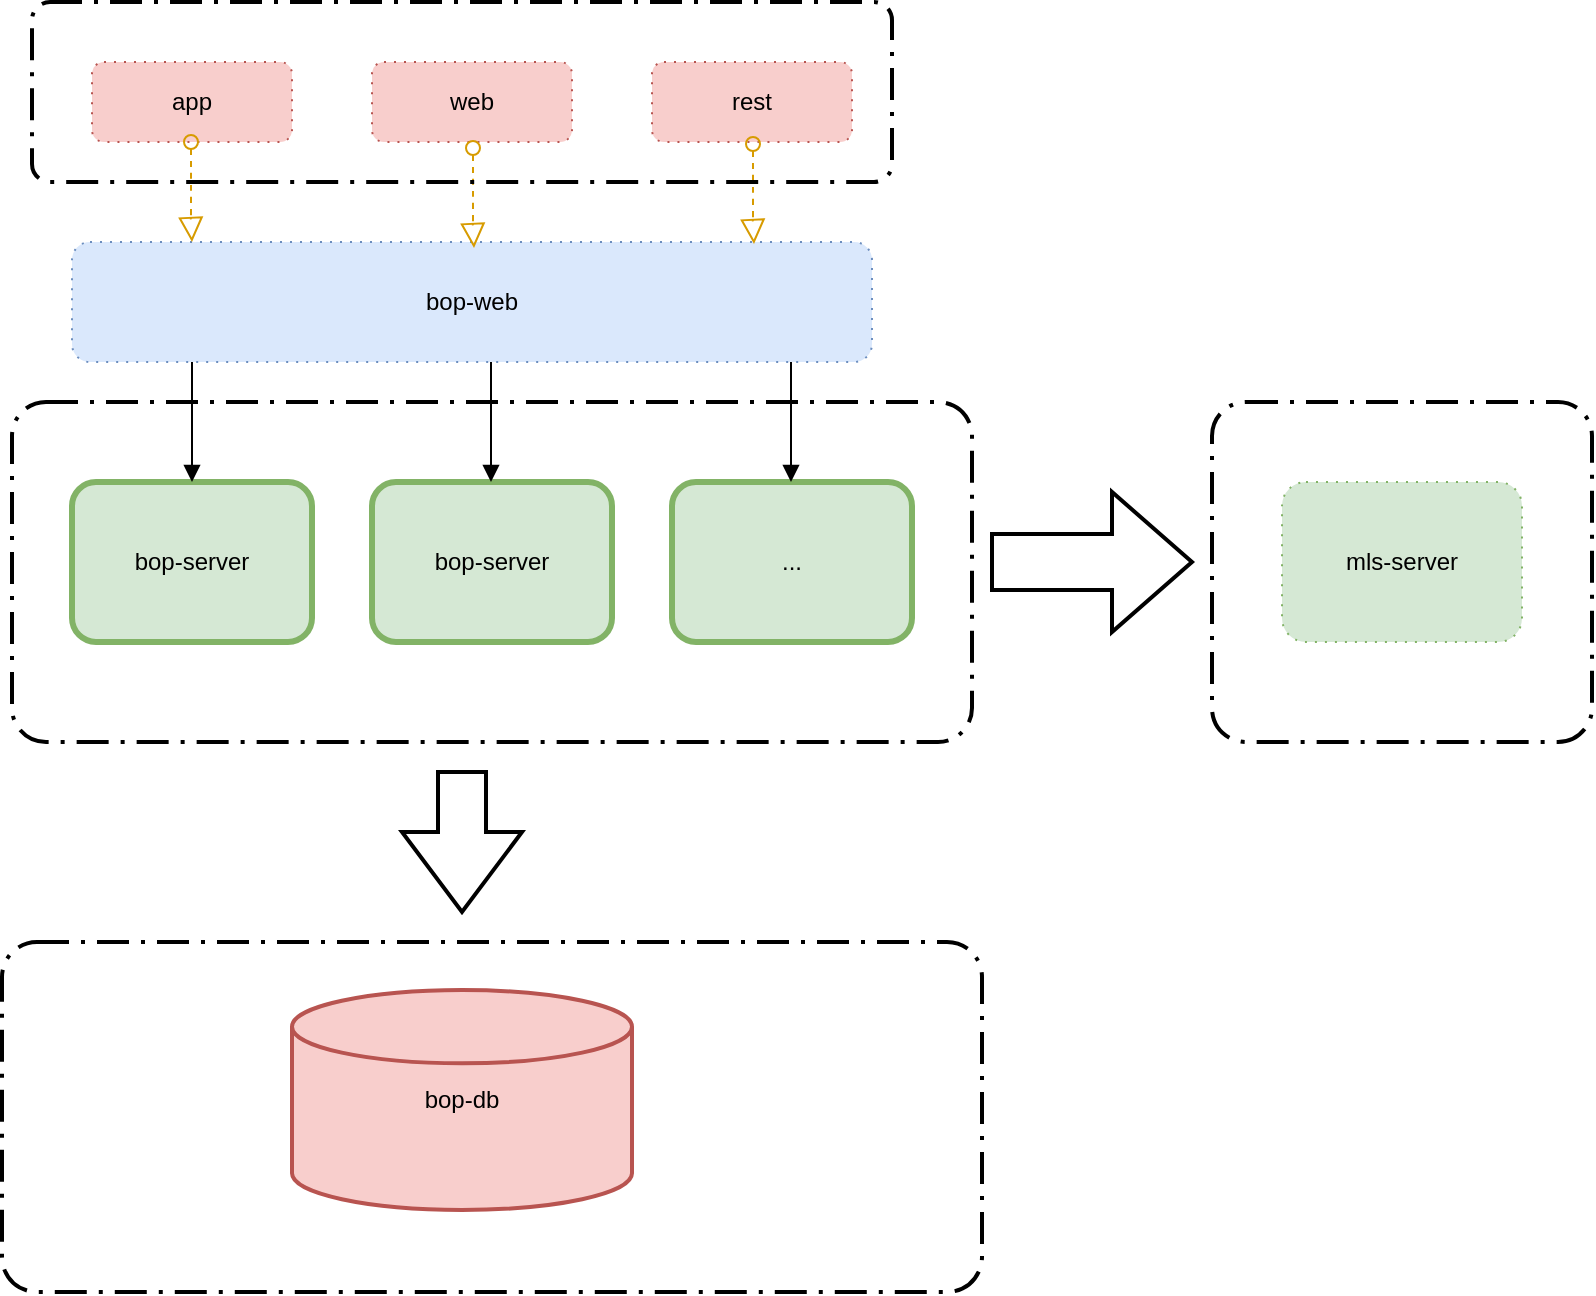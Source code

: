 <mxfile version="10.6.1" type="github"><diagram id="3ra90RsOWdVCzZ4EbgNH" name="第 1 页"><mxGraphModel dx="1394" dy="1933" grid="1" gridSize="10" guides="1" tooltips="1" connect="1" arrows="1" fold="1" page="1" pageScale="1" pageWidth="827" pageHeight="1169" math="0" shadow="0"><root><mxCell id="0"/><mxCell id="1" parent="0"/><mxCell id="VE6cuQUXmAF8BDyTIiHA-1" value="bop-web" style="shape=ext;rounded=1;html=1;whiteSpace=wrap;dashed=1;dashPattern=1 4;fillColor=#dae8fc;strokeColor=#6c8ebf;" vertex="1" parent="1"><mxGeometry x="130" y="100" width="400" height="60" as="geometry"/></mxCell><mxCell id="VE6cuQUXmAF8BDyTIiHA-2" value="app" style="shape=ext;rounded=1;html=1;whiteSpace=wrap;dashed=1;dashPattern=1 4;fillColor=#f8cecc;strokeColor=#b85450;" vertex="1" parent="1"><mxGeometry x="140" y="10" width="100" height="40" as="geometry"/></mxCell><mxCell id="VE6cuQUXmAF8BDyTIiHA-4" value="web" style="shape=ext;rounded=1;html=1;whiteSpace=wrap;dashed=1;dashPattern=1 4;fillColor=#f8cecc;strokeColor=#b85450;" vertex="1" parent="1"><mxGeometry x="280" y="10" width="100" height="40" as="geometry"/></mxCell><mxCell id="VE6cuQUXmAF8BDyTIiHA-6" value="rest" style="shape=ext;rounded=1;html=1;whiteSpace=wrap;dashed=1;dashPattern=1 4;fillColor=#f8cecc;strokeColor=#b85450;" vertex="1" parent="1"><mxGeometry x="420" y="10" width="100" height="40" as="geometry"/></mxCell><mxCell id="VE6cuQUXmAF8BDyTIiHA-8" value="" style="startArrow=oval;startFill=0;startSize=7;endArrow=block;endFill=0;endSize=10;dashed=1;html=1;fillColor=#ffe6cc;strokeColor=#d79b00;" edge="1" parent="1"><mxGeometry width="100" relative="1" as="geometry"><mxPoint x="189.5" y="50" as="sourcePoint"/><mxPoint x="190" y="100" as="targetPoint"/><Array as="points"><mxPoint x="189.5" y="70"/><mxPoint x="189.5" y="90"/></Array></mxGeometry></mxCell><mxCell id="VE6cuQUXmAF8BDyTIiHA-10" value="" style="startArrow=oval;startFill=0;startSize=7;endArrow=block;endFill=0;endSize=10;dashed=1;html=1;fillColor=#ffe6cc;strokeColor=#d79b00;" edge="1" parent="1"><mxGeometry width="100" relative="1" as="geometry"><mxPoint x="330.5" y="53" as="sourcePoint"/><mxPoint x="331" y="103" as="targetPoint"/><Array as="points"><mxPoint x="330.5" y="73"/><mxPoint x="330.5" y="93"/></Array></mxGeometry></mxCell><mxCell id="VE6cuQUXmAF8BDyTIiHA-16" value="" style="startArrow=oval;startFill=0;startSize=7;endArrow=block;endFill=0;endSize=10;dashed=1;html=1;fillColor=#ffe6cc;strokeColor=#d79b00;" edge="1" parent="1"><mxGeometry width="100" relative="1" as="geometry"><mxPoint x="470.5" y="51" as="sourcePoint"/><mxPoint x="471" y="101" as="targetPoint"/><Array as="points"><mxPoint x="470.5" y="71"/><mxPoint x="470.5" y="91"/></Array></mxGeometry></mxCell><mxCell id="VE6cuQUXmAF8BDyTIiHA-17" value="bop-server" style="shape=ext;rounded=1;html=1;whiteSpace=wrap;strokeWidth=3;fillColor=#d5e8d4;strokeColor=#82b366;" vertex="1" parent="1"><mxGeometry x="130" y="220" width="120" height="80" as="geometry"/></mxCell><mxCell id="VE6cuQUXmAF8BDyTIiHA-18" value="bop-server" style="shape=ext;rounded=1;html=1;whiteSpace=wrap;strokeWidth=3;fillColor=#d5e8d4;strokeColor=#82b366;" vertex="1" parent="1"><mxGeometry x="280" y="220" width="120" height="80" as="geometry"/></mxCell><mxCell id="VE6cuQUXmAF8BDyTIiHA-19" value="..." style="shape=ext;rounded=1;html=1;whiteSpace=wrap;strokeWidth=3;fillColor=#d5e8d4;strokeColor=#82b366;" vertex="1" parent="1"><mxGeometry x="430" y="220" width="120" height="80" as="geometry"/></mxCell><mxCell id="VE6cuQUXmAF8BDyTIiHA-21" value="" style="endArrow=block;endFill=1;endSize=6;html=1;" edge="1" parent="1"><mxGeometry width="100" relative="1" as="geometry"><mxPoint x="190" y="160" as="sourcePoint"/><mxPoint x="190" y="220" as="targetPoint"/></mxGeometry></mxCell><mxCell id="VE6cuQUXmAF8BDyTIiHA-22" value="" style="endArrow=block;endFill=1;endSize=6;html=1;" edge="1" parent="1"><mxGeometry width="100" relative="1" as="geometry"><mxPoint x="339.5" y="160" as="sourcePoint"/><mxPoint x="339.5" y="220" as="targetPoint"/></mxGeometry></mxCell><mxCell id="VE6cuQUXmAF8BDyTIiHA-23" value="" style="endArrow=block;endFill=1;endSize=6;html=1;" edge="1" parent="1"><mxGeometry width="100" relative="1" as="geometry"><mxPoint x="489.5" y="160" as="sourcePoint"/><mxPoint x="489.5" y="220" as="targetPoint"/></mxGeometry></mxCell><mxCell id="VE6cuQUXmAF8BDyTIiHA-24" value="" style="rounded=1;arcSize=10;dashed=1;strokeColor=#000000;fillColor=none;gradientColor=none;dashPattern=8 3 1 3;strokeWidth=2;" vertex="1" parent="1"><mxGeometry x="100" y="180" width="480" height="170" as="geometry"/></mxCell><mxCell id="VE6cuQUXmAF8BDyTIiHA-25" value="" style="rounded=1;arcSize=10;dashed=1;strokeColor=#000000;fillColor=none;gradientColor=none;dashPattern=8 3 1 3;strokeWidth=2;" vertex="1" parent="1"><mxGeometry x="700" y="180" width="190" height="170" as="geometry"/></mxCell><mxCell id="VE6cuQUXmAF8BDyTIiHA-26" value="mls-server" style="shape=ext;rounded=1;html=1;whiteSpace=wrap;dashed=1;dashPattern=1 4;fillColor=#d5e8d4;strokeColor=#82b366;" vertex="1" parent="1"><mxGeometry x="735" y="220" width="120" height="80" as="geometry"/></mxCell><mxCell id="VE6cuQUXmAF8BDyTIiHA-28" value="" style="verticalLabelPosition=bottom;verticalAlign=top;html=1;strokeWidth=2;shape=mxgraph.arrows2.arrow;dy=0.6;dx=40;notch=0;" vertex="1" parent="1"><mxGeometry x="590" y="225" width="100" height="70" as="geometry"/></mxCell><mxCell id="VE6cuQUXmAF8BDyTIiHA-29" value="bop-db" style="strokeWidth=2;html=1;shape=mxgraph.flowchart.database;whiteSpace=wrap;fillColor=#f8cecc;strokeColor=#b85450;" vertex="1" parent="1"><mxGeometry x="240" y="474" width="170" height="110" as="geometry"/></mxCell><mxCell id="VE6cuQUXmAF8BDyTIiHA-30" value="" style="verticalLabelPosition=bottom;verticalAlign=top;html=1;strokeWidth=2;shape=mxgraph.arrows2.arrow;dy=0.6;dx=40;notch=0;rotation=90;" vertex="1" parent="1"><mxGeometry x="290" y="370" width="70" height="60" as="geometry"/></mxCell><mxCell id="VE6cuQUXmAF8BDyTIiHA-31" value="" style="rounded=1;arcSize=10;dashed=1;strokeColor=#000000;fillColor=none;gradientColor=none;dashPattern=8 3 1 3;strokeWidth=2;" vertex="1" parent="1"><mxGeometry x="95" y="450" width="490" height="175" as="geometry"/></mxCell><mxCell id="VE6cuQUXmAF8BDyTIiHA-32" value="" style="rounded=1;arcSize=10;dashed=1;strokeColor=#000000;fillColor=none;gradientColor=none;dashPattern=8 3 1 3;strokeWidth=2;" vertex="1" parent="1"><mxGeometry x="110" y="-20" width="430" height="90" as="geometry"/></mxCell></root></mxGraphModel></diagram></mxfile>